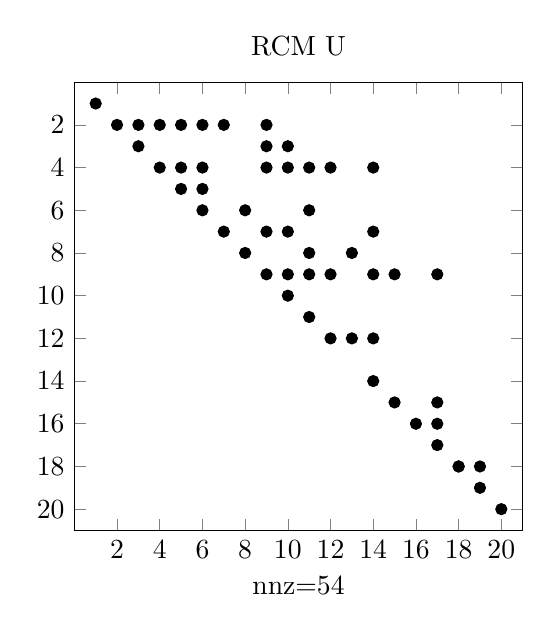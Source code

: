 \begin{tikzpicture}
    \begin{axis}
        [   unit vector ratio* = 1 1 1
        ,   y dir = reverse
        ,   xmin = 0
        ,   ymin = 0
        ,   xmax = 21
        ,   ymax = 21
        ,   xlabel = {nnz=54}
        ,   xtick = {2,4,6,8,10,12,14,16,18,20}
        ,   ytick = {2,4,6,8,10,12,14,16,18,20}
        ,   title = {RCM U}
        ]
        \addplot[only marks] coordinates {
(1,1)(2,2)(3,2)(3,3)(4,2)(4,4)(5,2)(5,4)(5,5)(6,2)(6,4)(6,5)(6,6)(7,2)(7,7)(8,6)(8,8)(9,2)(9,3)(9,4)(9,7)(9,9)(10,3)(10,4)(10,7)(10,9)(10,10)(11,4)(11,6)(11,8)(11,9)(11,11)(12,4)(12,9)(12,12)(13,8)(13,12)(14,4)(14,7)(14,9)(14,12)(14,14)(15,9)(15,15)(16,16)(17,9)(17,15)(17,16)(17,17)(18,18)(18,18)(19,18)(19,19)(20,20)
        };
    \end{axis}
\end{tikzpicture}